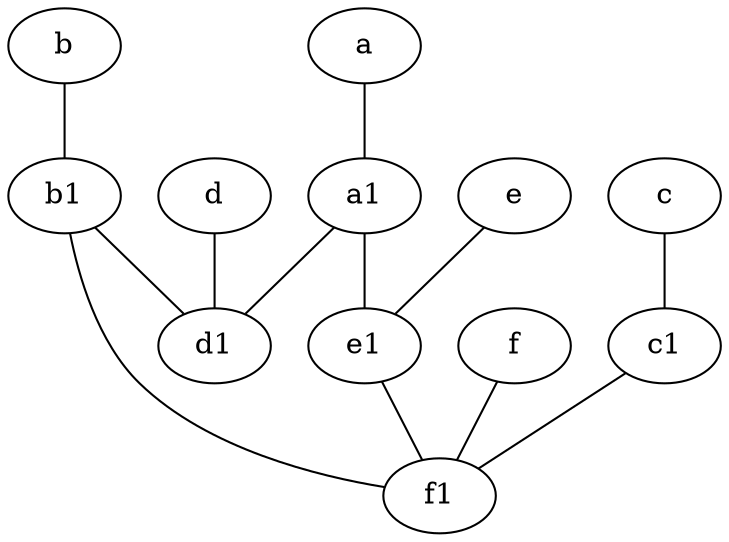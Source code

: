 graph {
	node [labelfontsize=50]
	d [labelfontsize=50 pos="2,5!"]
	b1 [labelfontsize=50 pos="9,4!"]
	a [labelfontsize=50 pos="8,2!"]
	e1 [labelfontsize=50 pos="7,7!"]
	b [labelfontsize=50 pos="10,4!"]
	c [labelfontsize=50 pos="4.5,2!"]
	a1 [labelfontsize=50 pos="8,3!"]
	e [labelfontsize=50 pos="7,9!"]
	f [labelfontsize=50 pos="3,9!"]
	c1 [labelfontsize=50 pos="4.5,3!"]
	f1 [labelfontsize=50 pos="3,8!"]
	d1 [labelfontsize=50 pos="3,5!"]
	e -- e1
	b1 -- d1
	d -- d1
	b1 -- f1
	a1 -- e1
	a1 -- d1
	f -- f1
	c1 -- f1
	a -- a1
	c -- c1
	b -- b1
	e1 -- f1
}

